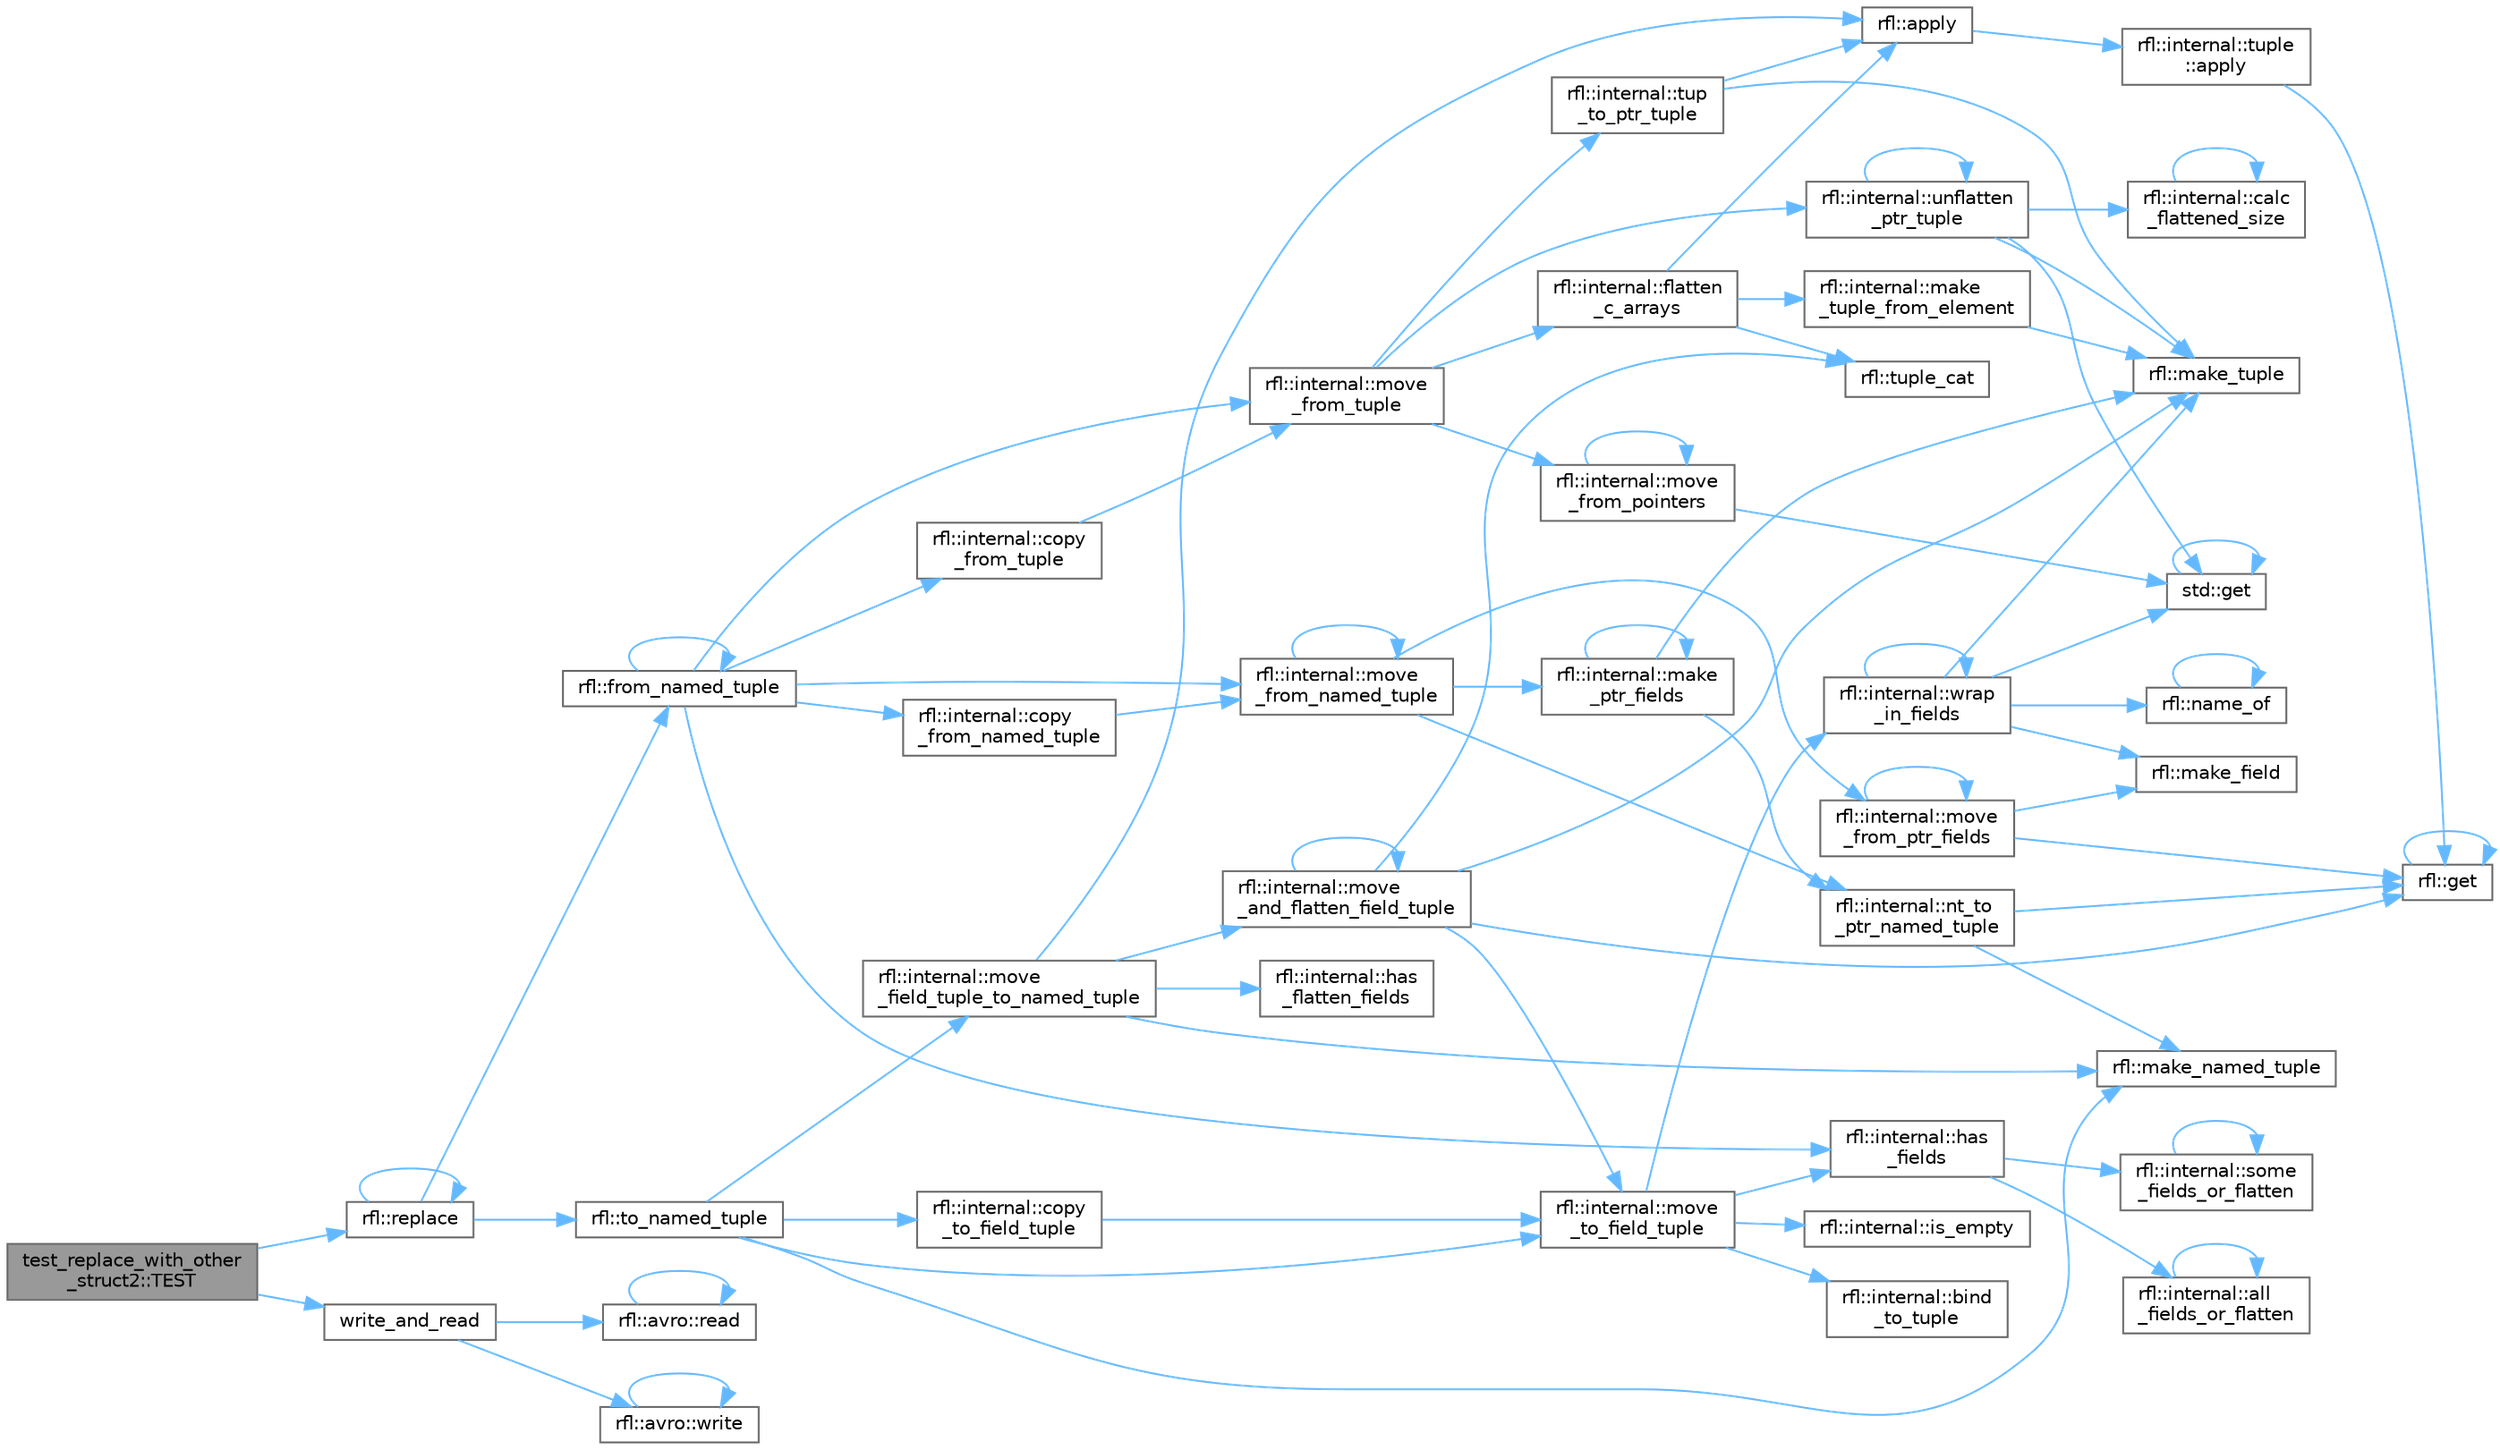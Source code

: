 digraph "test_replace_with_other_struct2::TEST"
{
 // LATEX_PDF_SIZE
  bgcolor="transparent";
  edge [fontname=Helvetica,fontsize=10,labelfontname=Helvetica,labelfontsize=10];
  node [fontname=Helvetica,fontsize=10,shape=box,height=0.2,width=0.4];
  rankdir="LR";
  Node1 [id="Node000001",label="test_replace_with_other\l_struct2::TEST",height=0.2,width=0.4,color="gray40", fillcolor="grey60", style="filled", fontcolor="black",tooltip=" "];
  Node1 -> Node2 [id="edge79_Node000001_Node000002",color="steelblue1",style="solid",tooltip=" "];
  Node2 [id="Node000002",label="rfl::replace",height=0.2,width=0.4,color="grey40", fillcolor="white", style="filled",URL="$namespacerfl.html#ac4bd3c990469707252d797a9d81a3680",tooltip=" "];
  Node2 -> Node3 [id="edge80_Node000002_Node000003",color="steelblue1",style="solid",tooltip=" "];
  Node3 [id="Node000003",label="rfl::from_named_tuple",height=0.2,width=0.4,color="grey40", fillcolor="white", style="filled",URL="$namespacerfl.html#a5acb20e6bf6611a2a9f26931513b29f7",tooltip="Generates the struct T from a named tuple."];
  Node3 -> Node4 [id="edge81_Node000003_Node000004",color="steelblue1",style="solid",tooltip=" "];
  Node4 [id="Node000004",label="rfl::internal::copy\l_from_named_tuple",height=0.2,width=0.4,color="grey40", fillcolor="white", style="filled",URL="$namespacerfl_1_1internal.html#ab3bd6885f048d2dd9270744a69ab474b",tooltip=" "];
  Node4 -> Node5 [id="edge82_Node000004_Node000005",color="steelblue1",style="solid",tooltip=" "];
  Node5 [id="Node000005",label="rfl::internal::move\l_from_named_tuple",height=0.2,width=0.4,color="grey40", fillcolor="white", style="filled",URL="$namespacerfl_1_1internal.html#ab32dd6fffdd61ee4235ef38c202990c4",tooltip=" "];
  Node5 -> Node6 [id="edge83_Node000005_Node000006",color="steelblue1",style="solid",tooltip=" "];
  Node6 [id="Node000006",label="rfl::internal::make\l_ptr_fields",height=0.2,width=0.4,color="grey40", fillcolor="white", style="filled",URL="$namespacerfl_1_1internal.html#acab75218f966cc941905524aedb58c02",tooltip=" "];
  Node6 -> Node6 [id="edge84_Node000006_Node000006",color="steelblue1",style="solid",tooltip=" "];
  Node6 -> Node7 [id="edge85_Node000006_Node000007",color="steelblue1",style="solid",tooltip=" "];
  Node7 [id="Node000007",label="rfl::make_tuple",height=0.2,width=0.4,color="grey40", fillcolor="white", style="filled",URL="$namespacerfl.html#ac71a9ec8b4d8fd347719083ec38c00f9",tooltip=" "];
  Node6 -> Node8 [id="edge86_Node000006_Node000008",color="steelblue1",style="solid",tooltip=" "];
  Node8 [id="Node000008",label="rfl::internal::nt_to\l_ptr_named_tuple",height=0.2,width=0.4,color="grey40", fillcolor="white", style="filled",URL="$namespacerfl_1_1internal.html#a444ef522c6d66572aa5cd3ccde829885",tooltip=" "];
  Node8 -> Node9 [id="edge87_Node000008_Node000009",color="steelblue1",style="solid",tooltip=" "];
  Node9 [id="Node000009",label="rfl::get",height=0.2,width=0.4,color="grey40", fillcolor="white", style="filled",URL="$namespacerfl.html#ac379420409251e5a3c0bea4a701daf0a",tooltip="Gets a field by index."];
  Node9 -> Node9 [id="edge88_Node000009_Node000009",color="steelblue1",style="solid",tooltip=" "];
  Node8 -> Node10 [id="edge89_Node000008_Node000010",color="steelblue1",style="solid",tooltip=" "];
  Node10 [id="Node000010",label="rfl::make_named_tuple",height=0.2,width=0.4,color="grey40", fillcolor="white", style="filled",URL="$namespacerfl.html#a19523aa875e6c36af474a97f28ed4002",tooltip="Explicit overload for creating empty named tuples."];
  Node5 -> Node5 [id="edge90_Node000005_Node000005",color="steelblue1",style="solid",tooltip=" "];
  Node5 -> Node11 [id="edge91_Node000005_Node000011",color="steelblue1",style="solid",tooltip=" "];
  Node11 [id="Node000011",label="rfl::internal::move\l_from_ptr_fields",height=0.2,width=0.4,color="grey40", fillcolor="white", style="filled",URL="$namespacerfl_1_1internal.html#a03c1925837f521514ca0ea0fbe67d70e",tooltip=" "];
  Node11 -> Node9 [id="edge92_Node000011_Node000009",color="steelblue1",style="solid",tooltip=" "];
  Node11 -> Node12 [id="edge93_Node000011_Node000012",color="steelblue1",style="solid",tooltip=" "];
  Node12 [id="Node000012",label="rfl::make_field",height=0.2,width=0.4,color="grey40", fillcolor="white", style="filled",URL="$namespacerfl.html#afb5f68a22d5b6a42a5b4477c35559ce9",tooltip=" "];
  Node11 -> Node11 [id="edge94_Node000011_Node000011",color="steelblue1",style="solid",tooltip=" "];
  Node5 -> Node8 [id="edge95_Node000005_Node000008",color="steelblue1",style="solid",tooltip=" "];
  Node3 -> Node13 [id="edge96_Node000003_Node000013",color="steelblue1",style="solid",tooltip=" "];
  Node13 [id="Node000013",label="rfl::internal::copy\l_from_tuple",height=0.2,width=0.4,color="grey40", fillcolor="white", style="filled",URL="$namespacerfl_1_1internal.html#abce9ff0c0618bc65381a2aed73229b55",tooltip=" "];
  Node13 -> Node14 [id="edge97_Node000013_Node000014",color="steelblue1",style="solid",tooltip=" "];
  Node14 [id="Node000014",label="rfl::internal::move\l_from_tuple",height=0.2,width=0.4,color="grey40", fillcolor="white", style="filled",URL="$namespacerfl_1_1internal.html#aa58e4e2d4ccf232ed60b5bea51401016",tooltip=" "];
  Node14 -> Node15 [id="edge98_Node000014_Node000015",color="steelblue1",style="solid",tooltip=" "];
  Node15 [id="Node000015",label="rfl::internal::flatten\l_c_arrays",height=0.2,width=0.4,color="grey40", fillcolor="white", style="filled",URL="$namespacerfl_1_1internal.html#a4dbe8a580a54b7cfff0344890e6392c1",tooltip=" "];
  Node15 -> Node16 [id="edge99_Node000015_Node000016",color="steelblue1",style="solid",tooltip=" "];
  Node16 [id="Node000016",label="rfl::apply",height=0.2,width=0.4,color="grey40", fillcolor="white", style="filled",URL="$namespacerfl.html#aaa94742afd7fde0d6d6cc59ae6d92989",tooltip=" "];
  Node16 -> Node17 [id="edge100_Node000016_Node000017",color="steelblue1",style="solid",tooltip=" "];
  Node17 [id="Node000017",label="rfl::internal::tuple\l::apply",height=0.2,width=0.4,color="grey40", fillcolor="white", style="filled",URL="$namespacerfl_1_1internal_1_1tuple.html#a5fe21ddba2943f200bc6c6e4d8d34e54",tooltip=" "];
  Node17 -> Node9 [id="edge101_Node000017_Node000009",color="steelblue1",style="solid",tooltip=" "];
  Node15 -> Node18 [id="edge102_Node000015_Node000018",color="steelblue1",style="solid",tooltip=" "];
  Node18 [id="Node000018",label="rfl::internal::make\l_tuple_from_element",height=0.2,width=0.4,color="grey40", fillcolor="white", style="filled",URL="$namespacerfl_1_1internal.html#abdf5e2782f11539609e4a3c769c48cd2",tooltip=" "];
  Node18 -> Node7 [id="edge103_Node000018_Node000007",color="steelblue1",style="solid",tooltip=" "];
  Node15 -> Node19 [id="edge104_Node000015_Node000019",color="steelblue1",style="solid",tooltip=" "];
  Node19 [id="Node000019",label="rfl::tuple_cat",height=0.2,width=0.4,color="grey40", fillcolor="white", style="filled",URL="$namespacerfl.html#ad4738e8acd2a03b1b2b01c6caa6b27e9",tooltip=" "];
  Node14 -> Node20 [id="edge105_Node000014_Node000020",color="steelblue1",style="solid",tooltip=" "];
  Node20 [id="Node000020",label="rfl::internal::move\l_from_pointers",height=0.2,width=0.4,color="grey40", fillcolor="white", style="filled",URL="$namespacerfl_1_1internal.html#ace41c57eb82cbceca911725521ec6eff",tooltip=" "];
  Node20 -> Node21 [id="edge106_Node000020_Node000021",color="steelblue1",style="solid",tooltip=" "];
  Node21 [id="Node000021",label="std::get",height=0.2,width=0.4,color="grey40", fillcolor="white", style="filled",URL="$namespacestd.html#aae41d8280b7ccc3f0e0a0be2dab21c8f",tooltip="Gets an element by index."];
  Node21 -> Node21 [id="edge107_Node000021_Node000021",color="steelblue1",style="solid",tooltip=" "];
  Node20 -> Node20 [id="edge108_Node000020_Node000020",color="steelblue1",style="solid",tooltip=" "];
  Node14 -> Node22 [id="edge109_Node000014_Node000022",color="steelblue1",style="solid",tooltip=" "];
  Node22 [id="Node000022",label="rfl::internal::tup\l_to_ptr_tuple",height=0.2,width=0.4,color="grey40", fillcolor="white", style="filled",URL="$namespacerfl_1_1internal.html#a6dffe4ba803a8738d1627a1037a5cd20",tooltip=" "];
  Node22 -> Node16 [id="edge110_Node000022_Node000016",color="steelblue1",style="solid",tooltip=" "];
  Node22 -> Node7 [id="edge111_Node000022_Node000007",color="steelblue1",style="solid",tooltip=" "];
  Node14 -> Node23 [id="edge112_Node000014_Node000023",color="steelblue1",style="solid",tooltip=" "];
  Node23 [id="Node000023",label="rfl::internal::unflatten\l_ptr_tuple",height=0.2,width=0.4,color="grey40", fillcolor="white", style="filled",URL="$namespacerfl_1_1internal.html#a85ffc3e445fc4ada6bfb09252d6dfc10",tooltip=" "];
  Node23 -> Node24 [id="edge113_Node000023_Node000024",color="steelblue1",style="solid",tooltip=" "];
  Node24 [id="Node000024",label="rfl::internal::calc\l_flattened_size",height=0.2,width=0.4,color="grey40", fillcolor="white", style="filled",URL="$namespacerfl_1_1internal.html#aeafc3ac45eed08b93136a6cee55e2c2a",tooltip=" "];
  Node24 -> Node24 [id="edge114_Node000024_Node000024",color="steelblue1",style="solid",tooltip=" "];
  Node23 -> Node21 [id="edge115_Node000023_Node000021",color="steelblue1",style="solid",tooltip=" "];
  Node23 -> Node7 [id="edge116_Node000023_Node000007",color="steelblue1",style="solid",tooltip=" "];
  Node23 -> Node23 [id="edge117_Node000023_Node000023",color="steelblue1",style="solid",tooltip=" "];
  Node3 -> Node3 [id="edge118_Node000003_Node000003",color="steelblue1",style="solid",tooltip=" "];
  Node3 -> Node25 [id="edge119_Node000003_Node000025",color="steelblue1",style="solid",tooltip=" "];
  Node25 [id="Node000025",label="rfl::internal::has\l_fields",height=0.2,width=0.4,color="grey40", fillcolor="white", style="filled",URL="$namespacerfl_1_1internal.html#a4bf6ff2224c907a5df21f524e650fd17",tooltip=" "];
  Node25 -> Node26 [id="edge120_Node000025_Node000026",color="steelblue1",style="solid",tooltip=" "];
  Node26 [id="Node000026",label="rfl::internal::all\l_fields_or_flatten",height=0.2,width=0.4,color="grey40", fillcolor="white", style="filled",URL="$namespacerfl_1_1internal.html#a012b9c8f5d6103eb084598eca9f9f631",tooltip=" "];
  Node26 -> Node26 [id="edge121_Node000026_Node000026",color="steelblue1",style="solid",tooltip=" "];
  Node25 -> Node27 [id="edge122_Node000025_Node000027",color="steelblue1",style="solid",tooltip=" "];
  Node27 [id="Node000027",label="rfl::internal::some\l_fields_or_flatten",height=0.2,width=0.4,color="grey40", fillcolor="white", style="filled",URL="$namespacerfl_1_1internal.html#a71c929c1a514d827549eb15d4355de92",tooltip=" "];
  Node27 -> Node27 [id="edge123_Node000027_Node000027",color="steelblue1",style="solid",tooltip=" "];
  Node3 -> Node5 [id="edge124_Node000003_Node000005",color="steelblue1",style="solid",tooltip=" "];
  Node3 -> Node14 [id="edge125_Node000003_Node000014",color="steelblue1",style="solid",tooltip=" "];
  Node2 -> Node2 [id="edge126_Node000002_Node000002",color="steelblue1",style="solid",tooltip=" "];
  Node2 -> Node28 [id="edge127_Node000002_Node000028",color="steelblue1",style="solid",tooltip=" "];
  Node28 [id="Node000028",label="rfl::to_named_tuple",height=0.2,width=0.4,color="grey40", fillcolor="white", style="filled",URL="$namespacerfl.html#a7d112596ec25825815ee5b2cae093110",tooltip=" "];
  Node28 -> Node29 [id="edge128_Node000028_Node000029",color="steelblue1",style="solid",tooltip=" "];
  Node29 [id="Node000029",label="rfl::internal::copy\l_to_field_tuple",height=0.2,width=0.4,color="grey40", fillcolor="white", style="filled",URL="$namespacerfl_1_1internal.html#a46cd2d50b0559636f35a90dcc4208f1a",tooltip=" "];
  Node29 -> Node30 [id="edge129_Node000029_Node000030",color="steelblue1",style="solid",tooltip=" "];
  Node30 [id="Node000030",label="rfl::internal::move\l_to_field_tuple",height=0.2,width=0.4,color="grey40", fillcolor="white", style="filled",URL="$namespacerfl_1_1internal.html#aeafe6541ca2d6733d59118ea9657d465",tooltip=" "];
  Node30 -> Node31 [id="edge130_Node000030_Node000031",color="steelblue1",style="solid",tooltip=" "];
  Node31 [id="Node000031",label="rfl::internal::bind\l_to_tuple",height=0.2,width=0.4,color="grey40", fillcolor="white", style="filled",URL="$namespacerfl_1_1internal.html#aaccfbbd07ded0a84498cea052cb3d443",tooltip=" "];
  Node30 -> Node25 [id="edge131_Node000030_Node000025",color="steelblue1",style="solid",tooltip=" "];
  Node30 -> Node32 [id="edge132_Node000030_Node000032",color="steelblue1",style="solid",tooltip=" "];
  Node32 [id="Node000032",label="rfl::internal::is_empty",height=0.2,width=0.4,color="grey40", fillcolor="white", style="filled",URL="$namespacerfl_1_1internal.html#a818161434e9e7892d403a7c92d7268fe",tooltip=" "];
  Node30 -> Node33 [id="edge133_Node000030_Node000033",color="steelblue1",style="solid",tooltip=" "];
  Node33 [id="Node000033",label="rfl::internal::wrap\l_in_fields",height=0.2,width=0.4,color="grey40", fillcolor="white", style="filled",URL="$namespacerfl_1_1internal.html#a75a4f615c45abce17e710e72514498d7",tooltip=" "];
  Node33 -> Node21 [id="edge134_Node000033_Node000021",color="steelblue1",style="solid",tooltip=" "];
  Node33 -> Node12 [id="edge135_Node000033_Node000012",color="steelblue1",style="solid",tooltip=" "];
  Node33 -> Node7 [id="edge136_Node000033_Node000007",color="steelblue1",style="solid",tooltip=" "];
  Node33 -> Node34 [id="edge137_Node000033_Node000034",color="steelblue1",style="solid",tooltip=" "];
  Node34 [id="Node000034",label="rfl::name_of",height=0.2,width=0.4,color="grey40", fillcolor="white", style="filled",URL="$namespacerfl.html#a90efd0c5575582354c25333fa30a8013",tooltip="Helper function to retrieve a name at compile time."];
  Node34 -> Node34 [id="edge138_Node000034_Node000034",color="steelblue1",style="solid",tooltip=" "];
  Node33 -> Node33 [id="edge139_Node000033_Node000033",color="steelblue1",style="solid",tooltip=" "];
  Node28 -> Node10 [id="edge140_Node000028_Node000010",color="steelblue1",style="solid",tooltip=" "];
  Node28 -> Node35 [id="edge141_Node000028_Node000035",color="steelblue1",style="solid",tooltip=" "];
  Node35 [id="Node000035",label="rfl::internal::move\l_field_tuple_to_named_tuple",height=0.2,width=0.4,color="grey40", fillcolor="white", style="filled",URL="$namespacerfl_1_1internal.html#ac9de9bd1edbac39d2cd1373bf84b9869",tooltip=" "];
  Node35 -> Node16 [id="edge142_Node000035_Node000016",color="steelblue1",style="solid",tooltip=" "];
  Node35 -> Node36 [id="edge143_Node000035_Node000036",color="steelblue1",style="solid",tooltip=" "];
  Node36 [id="Node000036",label="rfl::internal::has\l_flatten_fields",height=0.2,width=0.4,color="grey40", fillcolor="white", style="filled",URL="$namespacerfl_1_1internal.html#a60f5d02505f61eabff343c2f5e9c7dbe",tooltip=" "];
  Node35 -> Node10 [id="edge144_Node000035_Node000010",color="steelblue1",style="solid",tooltip=" "];
  Node35 -> Node37 [id="edge145_Node000035_Node000037",color="steelblue1",style="solid",tooltip=" "];
  Node37 [id="Node000037",label="rfl::internal::move\l_and_flatten_field_tuple",height=0.2,width=0.4,color="grey40", fillcolor="white", style="filled",URL="$namespacerfl_1_1internal.html#a2fabc9931d7056ee512c49678deb9505",tooltip=" "];
  Node37 -> Node9 [id="edge146_Node000037_Node000009",color="steelblue1",style="solid",tooltip=" "];
  Node37 -> Node7 [id="edge147_Node000037_Node000007",color="steelblue1",style="solid",tooltip=" "];
  Node37 -> Node37 [id="edge148_Node000037_Node000037",color="steelblue1",style="solid",tooltip=" "];
  Node37 -> Node30 [id="edge149_Node000037_Node000030",color="steelblue1",style="solid",tooltip=" "];
  Node37 -> Node19 [id="edge150_Node000037_Node000019",color="steelblue1",style="solid",tooltip=" "];
  Node28 -> Node30 [id="edge151_Node000028_Node000030",color="steelblue1",style="solid",tooltip=" "];
  Node1 -> Node38 [id="edge152_Node000001_Node000038",color="steelblue1",style="solid",tooltip=" "];
  Node38 [id="Node000038",label="write_and_read",height=0.2,width=0.4,color="grey40", fillcolor="white", style="filled",URL="$avro_2write__and__read_8hpp.html#afbf9dc00f8e3fd7cabcd088b57e4e638",tooltip=" "];
  Node38 -> Node39 [id="edge153_Node000038_Node000039",color="steelblue1",style="solid",tooltip=" "];
  Node39 [id="Node000039",label="rfl::avro::read",height=0.2,width=0.4,color="grey40", fillcolor="white", style="filled",URL="$namespacerfl_1_1avro.html#aea11cfdc519efbaee04bd766ce499db1",tooltip="Parses an object from a AVRO var."];
  Node39 -> Node39 [id="edge154_Node000039_Node000039",color="steelblue1",style="solid",tooltip=" "];
  Node38 -> Node40 [id="edge155_Node000038_Node000040",color="steelblue1",style="solid",tooltip=" "];
  Node40 [id="Node000040",label="rfl::avro::write",height=0.2,width=0.4,color="grey40", fillcolor="white", style="filled",URL="$namespacerfl_1_1avro.html#a35363ef7356277226dac5c8cb4fb6b4a",tooltip="Returns AVRO bytes."];
  Node40 -> Node40 [id="edge156_Node000040_Node000040",color="steelblue1",style="solid",tooltip=" "];
}
